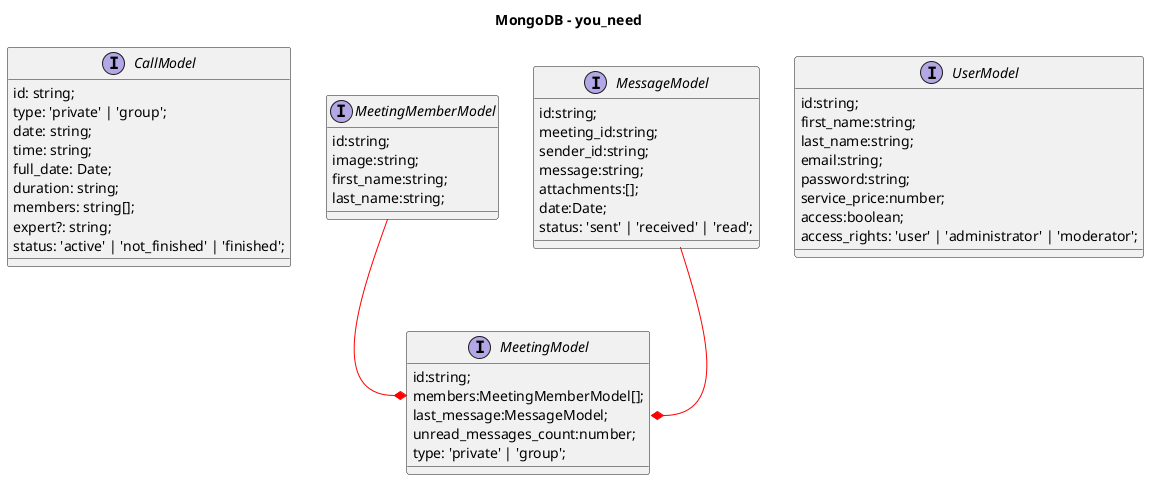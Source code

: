 @startuml

title MongoDB - you_need

interface CallModel {
	id: string;
	type: 'private' | 'group';
	date: string;
	time: string;
	full_date: Date;
	duration: string;
	members: string[];
	expert?: string;
	status: 'active' | 'not_finished' | 'finished';
}

interface MeetingMemberModel {
	id:string;
	image:string;
	first_name:string;
	last_name:string;
}

interface MeetingModel {
	id:string;
	members:MeetingMemberModel[];
	last_message:MessageModel;
	unread_messages_count:number;
	type: 'private' | 'group';
}

interface MessageModel {
	id:string;
	meeting_id:string;
	sender_id:string;
	message:string;
	attachments:[];
	date:Date;
	status: 'sent' | 'received' | 'read';
}

interface UserModel {
	id:string;
	first_name:string;
	last_name:string;
	email:string;
	password:string;
	service_price:number;
	access:boolean;
	access_rights: 'user' | 'administrator' | 'moderator';
}


MeetingMemberModel -[#red]-* MeetingModel::members
MessageModel -[#red]-* MeetingModel::last_message

@enduml
